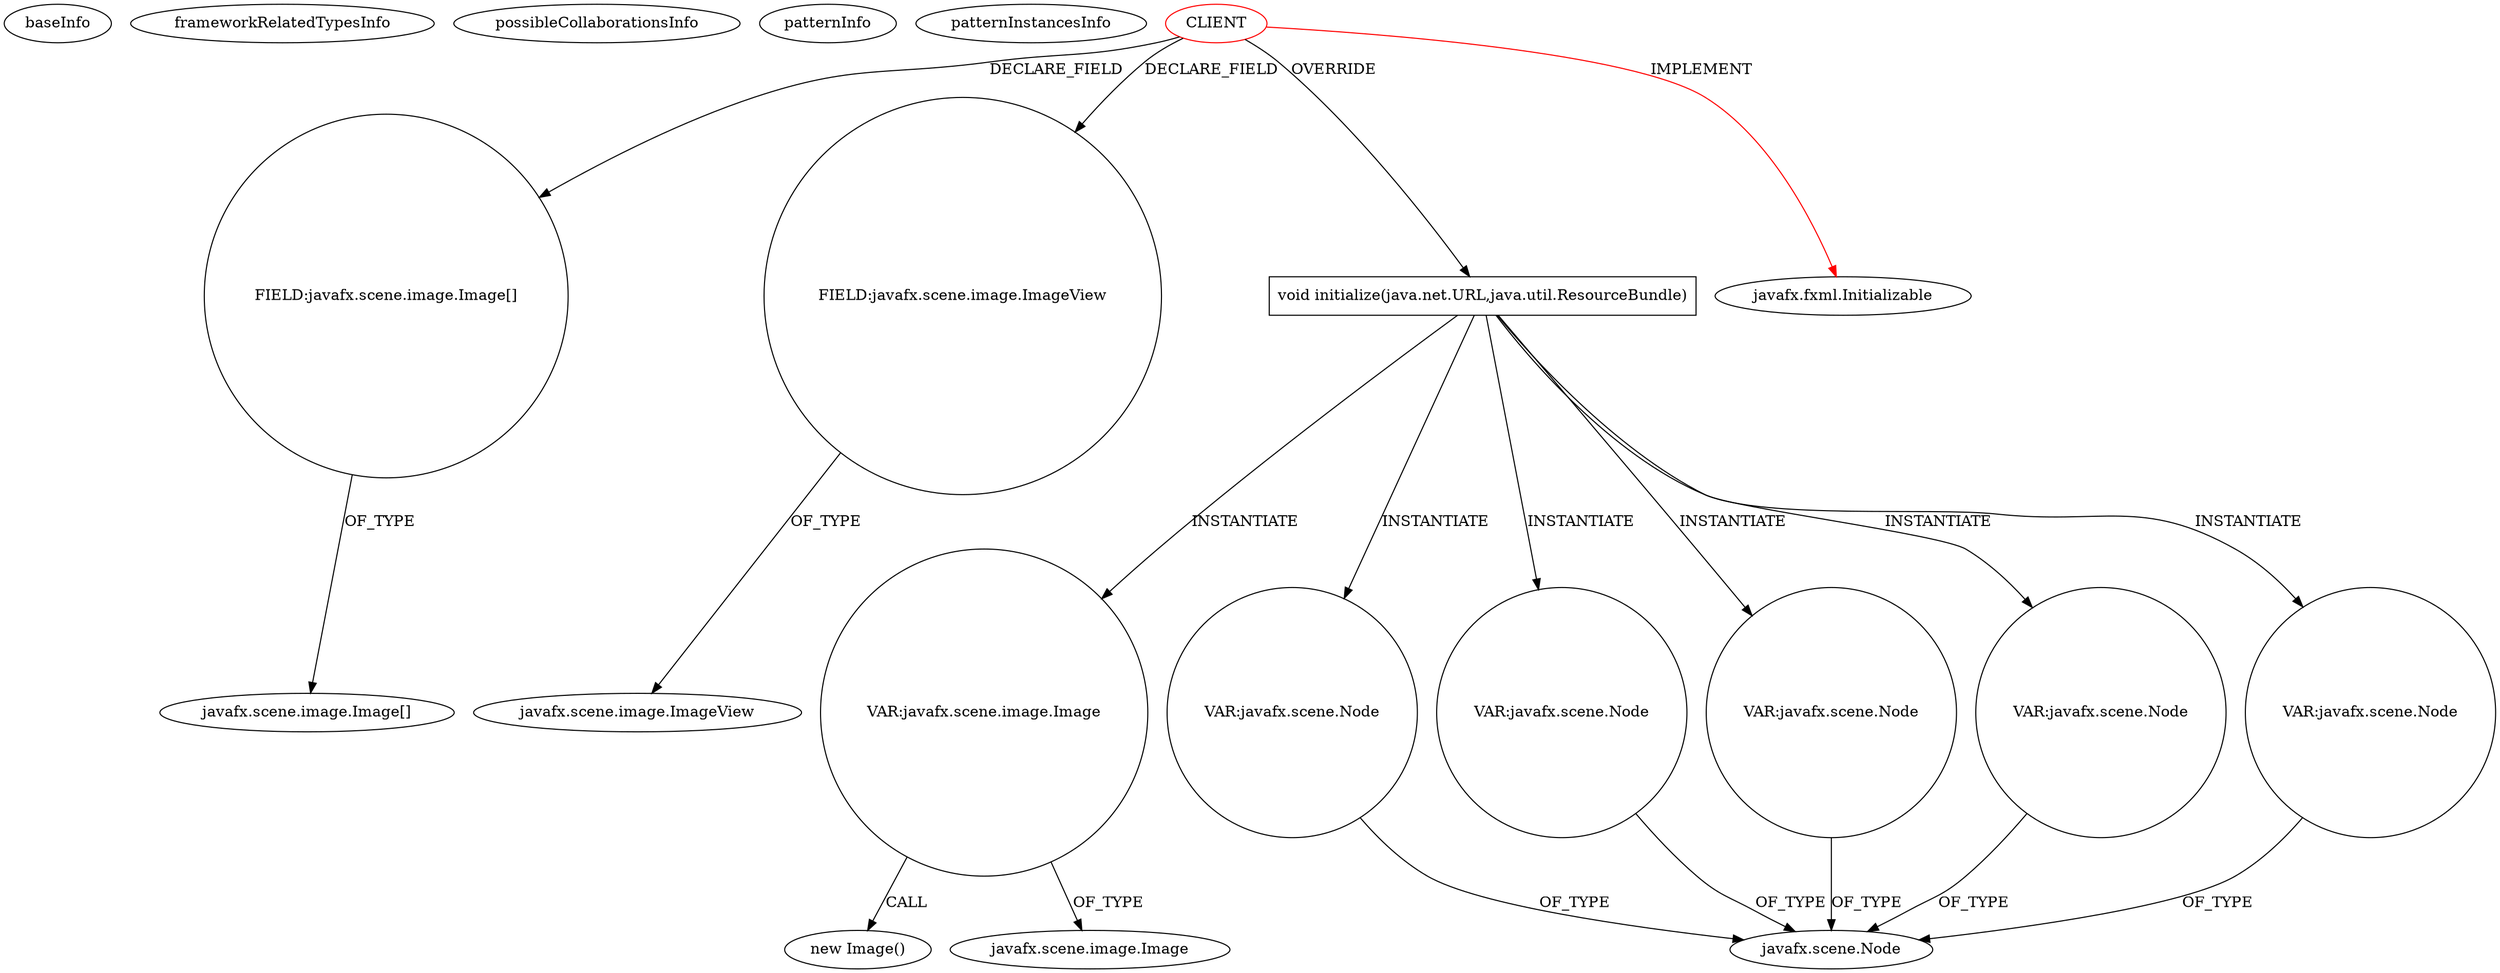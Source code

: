 digraph {
baseInfo[graphId=4406,category="pattern",isAnonymous=false,possibleRelation=false]
frameworkRelatedTypesInfo[0="javafx.fxml.Initializable"]
possibleCollaborationsInfo[]
patternInfo[frequency=2.0,patternRootClient=0]
patternInstancesInfo[0="iloop-kiosk-KIOSK-Project~/iloop-kiosk-KIOSK-Project/KIOSK-Project-master/src/oit/iloop/kiosk/kiosk_schoolmap/CampusMapMainController.java~CampusMapMainController~3149",1="skrb-SimplePresenter~/skrb-SimplePresenter/SimplePresenter-master/src/contents/page4.java~page4~4222"]
2[label="FIELD:javafx.scene.image.Image[]",vertexType="FIELD_DECLARATION",isFrameworkType=false,shape=circle]
3[label="javafx.scene.image.Image[]",vertexType="FRAMEWORK_CLASS_TYPE",isFrameworkType=false]
0[label="CLIENT",vertexType="ROOT_CLIENT_CLASS_DECLARATION",isFrameworkType=false,color=red]
14[label="FIELD:javafx.scene.image.ImageView",vertexType="FIELD_DECLARATION",isFrameworkType=false,shape=circle]
18[label="void initialize(java.net.URL,java.util.ResourceBundle)",vertexType="OVERRIDING_METHOD_DECLARATION",isFrameworkType=false,shape=box]
5[label="javafx.scene.image.ImageView",vertexType="FRAMEWORK_CLASS_TYPE",isFrameworkType=false]
1[label="javafx.fxml.Initializable",vertexType="FRAMEWORK_INTERFACE_TYPE",isFrameworkType=false]
35[label="VAR:javafx.scene.image.Image",vertexType="VARIABLE_EXPRESION",isFrameworkType=false,shape=circle]
34[label="new Image()",vertexType="CONSTRUCTOR_CALL",isFrameworkType=false]
36[label="javafx.scene.image.Image",vertexType="FRAMEWORK_CLASS_TYPE",isFrameworkType=false]
31[label="VAR:javafx.scene.Node",vertexType="VARIABLE_EXPRESION",isFrameworkType=false,shape=circle]
21[label="javafx.scene.Node",vertexType="FRAMEWORK_CLASS_TYPE",isFrameworkType=false]
25[label="VAR:javafx.scene.Node",vertexType="VARIABLE_EXPRESION",isFrameworkType=false,shape=circle]
28[label="VAR:javafx.scene.Node",vertexType="VARIABLE_EXPRESION",isFrameworkType=false,shape=circle]
19[label="VAR:javafx.scene.Node",vertexType="VARIABLE_EXPRESION",isFrameworkType=false,shape=circle]
22[label="VAR:javafx.scene.Node",vertexType="VARIABLE_EXPRESION",isFrameworkType=false,shape=circle]
0->18[label="OVERRIDE"]
35->36[label="OF_TYPE"]
28->21[label="OF_TYPE"]
18->25[label="INSTANTIATE"]
0->1[label="IMPLEMENT",color=red]
18->28[label="INSTANTIATE"]
31->21[label="OF_TYPE"]
25->21[label="OF_TYPE"]
2->3[label="OF_TYPE"]
0->2[label="DECLARE_FIELD"]
22->21[label="OF_TYPE"]
18->35[label="INSTANTIATE"]
18->31[label="INSTANTIATE"]
18->19[label="INSTANTIATE"]
14->5[label="OF_TYPE"]
19->21[label="OF_TYPE"]
35->34[label="CALL"]
18->22[label="INSTANTIATE"]
0->14[label="DECLARE_FIELD"]
}
